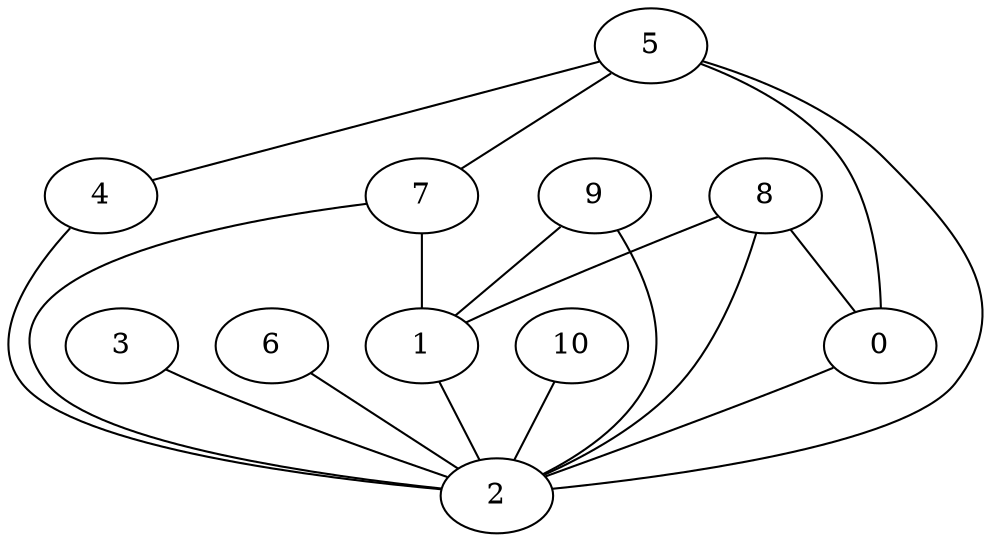 graph test2D {
2
5
0
3
5
6
5
8
10
0
9
4
1
5
0
7
1
2
2
1
4 -- 2
5 -- 2
0 -- 2
8 -- 2
8 -- 1
5 -- 4
7 -- 2
9 -- 2
5 -- 7
10 -- 2
7 -- 1
3 -- 2
9 -- 1
8 -- 0
6 -- 2
5 -- 0
1 -- 2
}